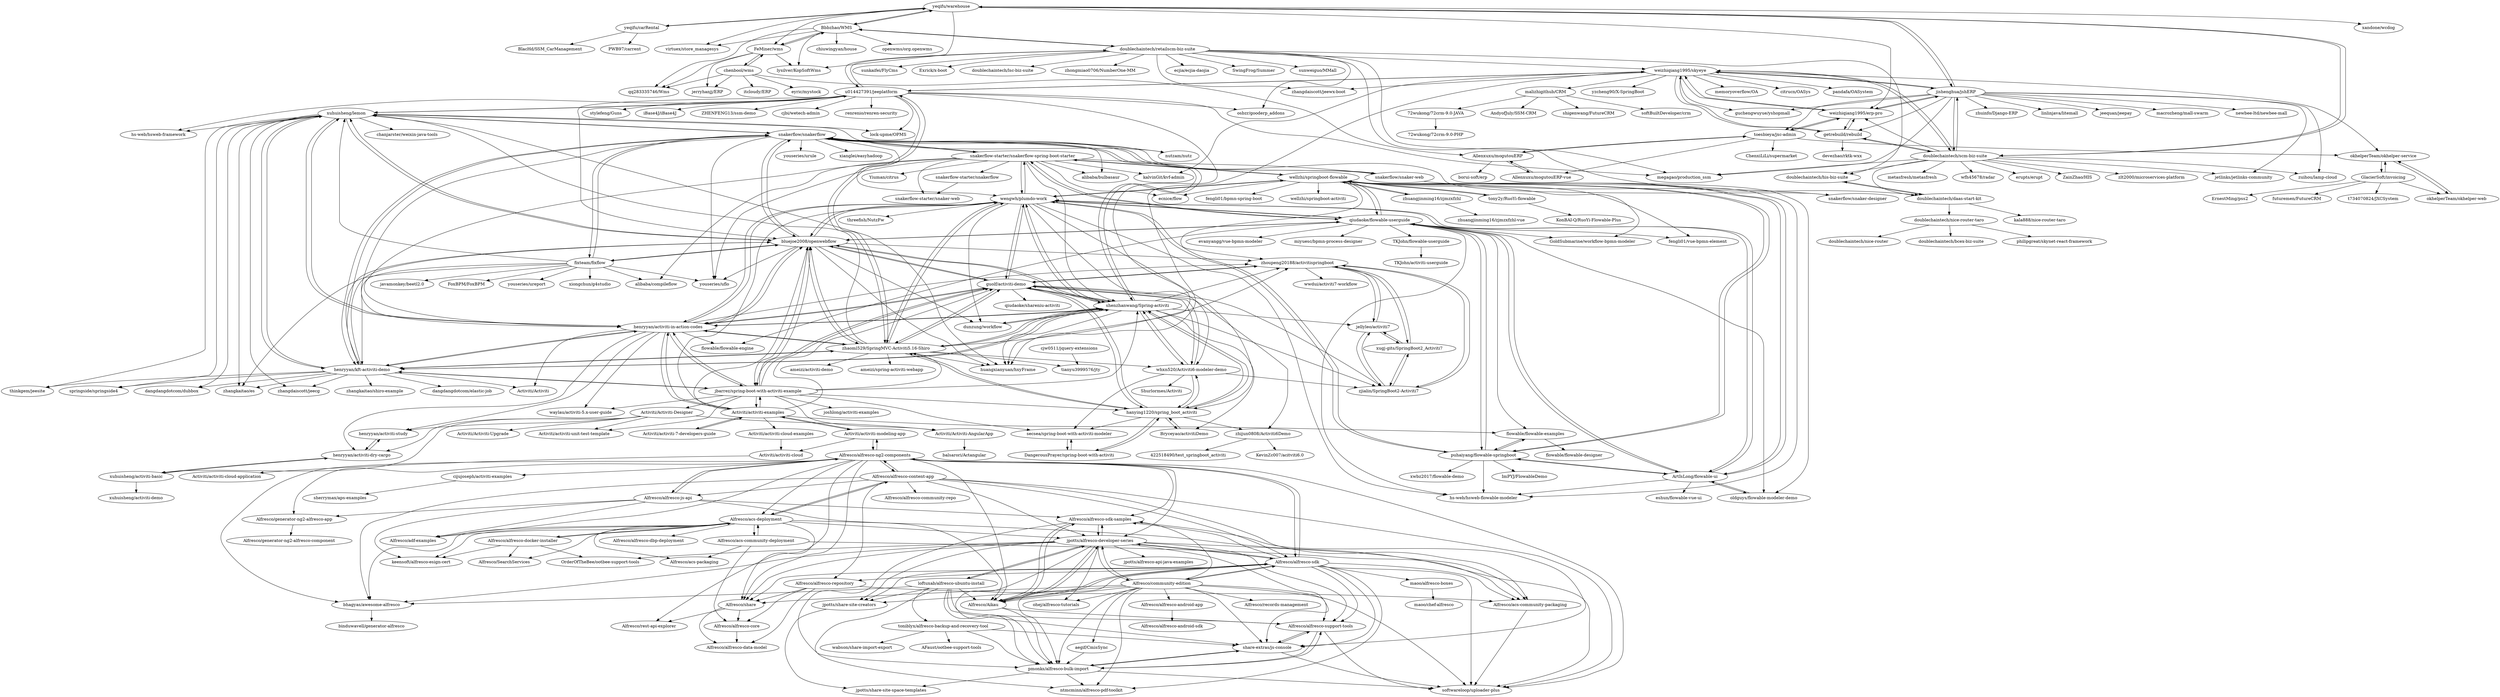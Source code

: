 digraph G {
"yeqifu/warehouse" -> "yeqifu/carRental"
"yeqifu/warehouse" -> "Bbbzhao/WMS"
"yeqifu/warehouse" -> "virtuex/store_managesys"
"yeqifu/warehouse" -> "jishenghua/jshERP"
"yeqifu/warehouse" -> "weizhiqiang1995/erp-pro"
"yeqifu/warehouse" -> "lysilver/KopSoftWms" ["e"=1]
"yeqifu/warehouse" -> "FeMiner/wms"
"yeqifu/warehouse" -> "xandone/wcdog" ["e"=1]
"yeqifu/warehouse" -> "doublechaintech/scm-biz-suite"
"jishenghua/jshERP" -> "doublechaintech/scm-biz-suite"
"jishenghua/jshERP" -> "weizhiqiang1995/erp-pro"
"jishenghua/jshERP" -> "weizhiqiang1995/skyeye"
"jishenghua/jshERP" -> "zhuinfo/Django-ERP" ["e"=1]
"jishenghua/jshERP" -> "megagao/production_ssm" ["e"=1]
"jishenghua/jshERP" -> "yeqifu/warehouse"
"jishenghua/jshERP" -> "jetlinks/jetlinks-community" ["e"=1]
"jishenghua/jshERP" -> "getrebuild/rebuild"
"jishenghua/jshERP" -> "guchengwuyue/yshopmall" ["e"=1]
"jishenghua/jshERP" -> "toesbieya/jxc-admin"
"jishenghua/jshERP" -> "linlinjava/litemall" ["e"=1]
"jishenghua/jshERP" -> "jeequan/jeepay" ["e"=1]
"jishenghua/jshERP" -> "zuihou/lamp-cloud" ["e"=1]
"jishenghua/jshERP" -> "macrozheng/mall-swarm" ["e"=1]
"jishenghua/jshERP" -> "newbee-ltd/newbee-mall" ["e"=1]
"malizhigithub/CRM" -> "shigenwang/FutureCRM"
"malizhigithub/CRM" -> "softBuiltDeveloper/crm"
"malizhigithub/CRM" -> "AndyofJuly/SSM-CRM"
"malizhigithub/CRM" -> "72wukong/72crm-9.0-JAVA"
"FeMiner/wms" -> "Bbbzhao/WMS"
"FeMiner/wms" -> "chenbool/wms"
"FeMiner/wms" -> "qq283335746/Wms" ["e"=1]
"FeMiner/wms" -> "jerryhanjj/ERP"
"FeMiner/wms" -> "lysilver/KopSoftWms" ["e"=1]
"Bbbzhao/WMS" -> "FeMiner/wms"
"Bbbzhao/WMS" -> "yeqifu/warehouse"
"Bbbzhao/WMS" -> "qq283335746/Wms" ["e"=1]
"Bbbzhao/WMS" -> "virtuex/store_managesys"
"Bbbzhao/WMS" -> "chiuwingyan/house" ["e"=1]
"Bbbzhao/WMS" -> "lysilver/KopSoftWms" ["e"=1]
"Bbbzhao/WMS" -> "openwms/org.openwms" ["e"=1]
"Bbbzhao/WMS" -> "doublechaintech/retailscm-biz-suite"
"doublechaintech/retailscm-biz-suite" -> "doublechaintech/his-biz-suite"
"doublechaintech/retailscm-biz-suite" -> "megagao/production_ssm" ["e"=1]
"doublechaintech/retailscm-biz-suite" -> "u014427391/jeeplatform"
"doublechaintech/retailscm-biz-suite" -> "osbzr/gooderp_addons" ["e"=1]
"doublechaintech/retailscm-biz-suite" -> "sunkaifei/FlyCms" ["e"=1]
"doublechaintech/retailscm-biz-suite" -> "Bbbzhao/WMS"
"doublechaintech/retailscm-biz-suite" -> "weizhiqiang1995/skyeye"
"doublechaintech/retailscm-biz-suite" -> "Exrick/x-boot" ["e"=1]
"doublechaintech/retailscm-biz-suite" -> "doublechaintech/lsc-biz-suite"
"doublechaintech/retailscm-biz-suite" -> "zhongmiao0706/NumberOne-MM" ["e"=1]
"doublechaintech/retailscm-biz-suite" -> "zhangdaiscott/jeewx-boot" ["e"=1]
"doublechaintech/retailscm-biz-suite" -> "doublechaintech/daas-start-kit"
"doublechaintech/retailscm-biz-suite" -> "ecjia/ecjia-daojia" ["e"=1]
"doublechaintech/retailscm-biz-suite" -> "SwingFrog/Summer" ["e"=1]
"doublechaintech/retailscm-biz-suite" -> "sunweiguo/MMall" ["e"=1]
"snakerflow-starter/snakerflow-spring-boot-starter" -> "snakerflow/snakerflow"
"snakerflow-starter/snakerflow-spring-boot-starter" -> "snakerflow-starter/snakerflow"
"snakerflow-starter/snakerflow-spring-boot-starter" -> "snakerflow-starter/snaker-web"
"snakerflow-starter/snakerflow-spring-boot-starter" -> "wellzhi/springboot-flowable"
"snakerflow-starter/snakerflow-spring-boot-starter" -> "snakerflow/snaker-web"
"snakerflow-starter/snakerflow-spring-boot-starter" -> "wengwh/plumdo-work"
"snakerflow-starter/snakerflow-spring-boot-starter" -> "alibaba/bulbasaur" ["e"=1]
"snakerflow-starter/snakerflow-spring-boot-starter" -> "kalvinGit/kvf-admin" ["e"=1]
"snakerflow-starter/snakerflow-spring-boot-starter" -> "qiudaoke/flowable-userguide"
"snakerflow-starter/snakerflow-spring-boot-starter" -> "youseries/uflo" ["e"=1]
"snakerflow-starter/snakerflow-spring-boot-starter" -> "alibaba/compileflow" ["e"=1]
"snakerflow-starter/snakerflow-spring-boot-starter" -> "shenzhanwang/Spring-activiti"
"snakerflow-starter/snakerflow-spring-boot-starter" -> "henryyan/activiti-in-action-codes"
"snakerflow-starter/snakerflow-spring-boot-starter" -> "ecnice/flow" ["e"=1]
"snakerflow-starter/snakerflow-spring-boot-starter" -> "Yiuman/citrus" ["e"=1]
"weizhiqiang1995/skyeye" -> "weizhiqiang1995/erp-pro"
"weizhiqiang1995/skyeye" -> "getrebuild/rebuild"
"weizhiqiang1995/skyeye" -> "jishenghua/jshERP"
"weizhiqiang1995/skyeye" -> "doublechaintech/scm-biz-suite"
"weizhiqiang1995/skyeye" -> "memoryoverflow/OA" ["e"=1]
"weizhiqiang1995/skyeye" -> "u014427391/jeeplatform"
"weizhiqiang1995/skyeye" -> "kalvinGit/kvf-admin" ["e"=1]
"weizhiqiang1995/skyeye" -> "citrucn/OASys" ["e"=1]
"weizhiqiang1995/skyeye" -> "huangxianyuan/hxyFrame" ["e"=1]
"weizhiqiang1995/skyeye" -> "okhelperTeam/okhelper-service"
"weizhiqiang1995/skyeye" -> "zhangdaiscott/jeewx-boot" ["e"=1]
"weizhiqiang1995/skyeye" -> "pandafa/OASystem" ["e"=1]
"weizhiqiang1995/skyeye" -> "malizhigithub/CRM"
"weizhiqiang1995/skyeye" -> "guchengwuyue/yshopmall" ["e"=1]
"weizhiqiang1995/skyeye" -> "yzcheng90/X-SpringBoot" ["e"=1]
"u014427391/jeeplatform" -> "huangxianyuan/hxyFrame" ["e"=1]
"u014427391/jeeplatform" -> "xuhuisheng/lemon"
"u014427391/jeeplatform" -> "megagao/production_ssm" ["e"=1]
"u014427391/jeeplatform" -> "weizhiqiang1995/skyeye"
"u014427391/jeeplatform" -> "stylefeng/Guns" ["e"=1]
"u014427391/jeeplatform" -> "iBase4J/iBase4J" ["e"=1]
"u014427391/jeeplatform" -> "zhaoml529/SpringMVC-Activiti5.16-Shiro"
"u014427391/jeeplatform" -> "doublechaintech/retailscm-biz-suite"
"u014427391/jeeplatform" -> "osbzr/gooderp_addons" ["e"=1]
"u014427391/jeeplatform" -> "ZHENFENG13/ssm-demo" ["e"=1]
"u014427391/jeeplatform" -> "cjbi/wetech-admin" ["e"=1]
"u014427391/jeeplatform" -> "renrenio/renren-security" ["e"=1]
"u014427391/jeeplatform" -> "bluejoe2008/openwebflow"
"u014427391/jeeplatform" -> "lock-upme/OPMS" ["e"=1]
"u014427391/jeeplatform" -> "hs-web/hsweb-framework" ["e"=1]
"henryyan/kft-activiti-demo" -> "henryyan/activiti-in-action-codes"
"henryyan/kft-activiti-demo" -> "bluejoe2008/openwebflow"
"henryyan/kft-activiti-demo" -> "xuhuisheng/lemon"
"henryyan/kft-activiti-demo" -> "zhaoml529/SpringMVC-Activiti5.16-Shiro"
"henryyan/kft-activiti-demo" -> "Activiti/Activiti" ["e"=1]
"henryyan/kft-activiti-demo" -> "zhangkaitao/es" ["e"=1]
"henryyan/kft-activiti-demo" -> "thinkgem/jeesite" ["e"=1]
"henryyan/kft-activiti-demo" -> "springside/springside4" ["e"=1]
"henryyan/kft-activiti-demo" -> "zhangkaitao/shiro-example" ["e"=1]
"henryyan/kft-activiti-demo" -> "snakerflow/snakerflow"
"henryyan/kft-activiti-demo" -> "jbarrez/spring-boot-with-activiti-example"
"henryyan/kft-activiti-demo" -> "dangdangdotcom/dubbox" ["e"=1]
"henryyan/kft-activiti-demo" -> "shenzhanwang/Spring-activiti"
"henryyan/kft-activiti-demo" -> "zhangdaiscott/jeecg" ["e"=1]
"henryyan/kft-activiti-demo" -> "dangdangdotcom/elastic-job" ["e"=1]
"snakerflow/snakerflow" -> "snakerflow/snaker-web"
"snakerflow/snakerflow" -> "snakerflow-starter/snakerflow-spring-boot-starter"
"snakerflow/snakerflow" -> "bluejoe2008/openwebflow"
"snakerflow/snakerflow" -> "fixteam/fixflow"
"snakerflow/snakerflow" -> "alibaba/bulbasaur" ["e"=1]
"snakerflow/snakerflow" -> "henryyan/kft-activiti-demo"
"snakerflow/snakerflow" -> "xuhuisheng/lemon"
"snakerflow/snakerflow" -> "youseries/uflo" ["e"=1]
"snakerflow/snakerflow" -> "shenzhanwang/Spring-activiti"
"snakerflow/snakerflow" -> "wengwh/plumdo-work"
"snakerflow/snakerflow" -> "snakerflow/snaker-designer"
"snakerflow/snakerflow" -> "nutzam/nutz" ["e"=1]
"snakerflow/snakerflow" -> "henryyan/activiti-in-action-codes"
"snakerflow/snakerflow" -> "youseries/urule" ["e"=1]
"snakerflow/snakerflow" -> "xianglei/easyhadoop" ["e"=1]
"hanying1220/spring_boot_activiti" -> "whxn520/Activiti6-modeler-demo"
"hanying1220/spring_boot_activiti" -> "guolf/activiti-demo"
"hanying1220/spring_boot_activiti" -> "Bryceyao/activitiDemo"
"hanying1220/spring_boot_activiti" -> "DangerousPrayer/spring-boot-with-activiti"
"hanying1220/spring_boot_activiti" -> "secsea/spring-boot-with-activiti-modeler"
"hanying1220/spring_boot_activiti" -> "shenzhanwang/Spring-activiti"
"hanying1220/spring_boot_activiti" -> "zhijun0808/Activiti6Demo"
"hanying1220/spring_boot_activiti" -> "zhaoml529/SpringMVC-Activiti5.16-Shiro"
"Activiti/activiti-examples" -> "Activiti/activiti-7-developers-guide"
"Activiti/activiti-examples" -> "Activiti/activiti-cloud-examples"
"Activiti/activiti-examples" -> "Activiti/activiti-modeling-app"
"Activiti/activiti-examples" -> "guolf/activiti-demo"
"Activiti/activiti-examples" -> "flowable/flowable-examples"
"Activiti/activiti-examples" -> "henryyan/activiti-in-action-codes"
"Activiti/activiti-examples" -> "bluejoe2008/openwebflow"
"Activiti/activiti-examples" -> "jbarrez/spring-boot-with-activiti-example"
"Activiti/activiti-examples" -> "wengwh/plumdo-work"
"bluejoe2008/openwebflow" -> "henryyan/kft-activiti-demo"
"bluejoe2008/openwebflow" -> "zhaoml529/SpringMVC-Activiti5.16-Shiro"
"bluejoe2008/openwebflow" -> "snakerflow/snakerflow"
"bluejoe2008/openwebflow" -> "henryyan/activiti-in-action-codes"
"bluejoe2008/openwebflow" -> "wengwh/plumdo-work"
"bluejoe2008/openwebflow" -> "guolf/activiti-demo"
"bluejoe2008/openwebflow" -> "shenzhanwang/Spring-activiti"
"bluejoe2008/openwebflow" -> "xuhuisheng/lemon"
"bluejoe2008/openwebflow" -> "huangxianyuan/hxyFrame" ["e"=1]
"bluejoe2008/openwebflow" -> "youseries/uflo" ["e"=1]
"bluejoe2008/openwebflow" -> "fixteam/fixflow"
"bluejoe2008/openwebflow" -> "jbarrez/spring-boot-with-activiti-example"
"bluejoe2008/openwebflow" -> "dunzung/workflow"
"bluejoe2008/openwebflow" -> "zhoupeng20188/activitispringboot"
"bluejoe2008/openwebflow" -> "qiudaoke/flowable-userguide"
"zhaoml529/SpringMVC-Activiti5.16-Shiro" -> "shenzhanwang/Spring-activiti"
"zhaoml529/SpringMVC-Activiti5.16-Shiro" -> "guolf/activiti-demo"
"zhaoml529/SpringMVC-Activiti5.16-Shiro" -> "henryyan/activiti-in-action-codes"
"zhaoml529/SpringMVC-Activiti5.16-Shiro" -> "henryyan/kft-activiti-demo"
"zhaoml529/SpringMVC-Activiti5.16-Shiro" -> "bluejoe2008/openwebflow"
"zhaoml529/SpringMVC-Activiti5.16-Shiro" -> "hanying1220/spring_boot_activiti"
"zhaoml529/SpringMVC-Activiti5.16-Shiro" -> "huangxianyuan/hxyFrame" ["e"=1]
"zhaoml529/SpringMVC-Activiti5.16-Shiro" -> "whxn520/Activiti6-modeler-demo"
"zhaoml529/SpringMVC-Activiti5.16-Shiro" -> "ameizi/activiti-demo"
"zhaoml529/SpringMVC-Activiti5.16-Shiro" -> "zhoupeng20188/activitispringboot"
"zhaoml529/SpringMVC-Activiti5.16-Shiro" -> "wengwh/plumdo-work"
"zhaoml529/SpringMVC-Activiti5.16-Shiro" -> "xuhuisheng/lemon"
"zhaoml529/SpringMVC-Activiti5.16-Shiro" -> "tianyu3999576/jty"
"zhaoml529/SpringMVC-Activiti5.16-Shiro" -> "u014427391/jeeplatform"
"zhaoml529/SpringMVC-Activiti5.16-Shiro" -> "ameizi/spring-activiti-webapp"
"qiudaoke/flowable-userguide" -> "ArtIsLong/flowable-ui"
"qiudaoke/flowable-userguide" -> "wengwh/plumdo-work"
"qiudaoke/flowable-userguide" -> "flowable/flowable-engine" ["e"=1]
"qiudaoke/flowable-userguide" -> "puhaiyang/flowable-springboot"
"qiudaoke/flowable-userguide" -> "wellzhi/springboot-flowable"
"qiudaoke/flowable-userguide" -> "GoldSubmarine/workflow-bpmn-modeler" ["e"=1]
"qiudaoke/flowable-userguide" -> "evanyangg/vue-bpmn-modeler" ["e"=1]
"qiudaoke/flowable-userguide" -> "TKJohn/flowable-userguide"
"qiudaoke/flowable-userguide" -> "oldguys/flowable-modeler-demo"
"qiudaoke/flowable-userguide" -> "hs-web/hsweb-flowable-modeler"
"qiudaoke/flowable-userguide" -> "bluejoe2008/openwebflow"
"qiudaoke/flowable-userguide" -> "snakerflow-starter/snakerflow-spring-boot-starter"
"qiudaoke/flowable-userguide" -> "miyuesc/bpmn-process-designer" ["e"=1]
"qiudaoke/flowable-userguide" -> "fengli01/vue-bpmn-element" ["e"=1]
"qiudaoke/flowable-userguide" -> "flowable/flowable-examples"
"Allenxuxu/mogutouERP" -> "Allenxuxu/mogutouERP-vue"
"Allenxuxu/mogutouERP" -> "toesbieya/jxc-admin"
"Allenxuxu/mogutouERP" -> "borui-soft/erp" ["e"=1]
"xuhuisheng/lemon" -> "henryyan/kft-activiti-demo"
"xuhuisheng/lemon" -> "bluejoe2008/openwebflow"
"xuhuisheng/lemon" -> "thinkgem/jeesite" ["e"=1]
"xuhuisheng/lemon" -> "zhangkaitao/es" ["e"=1]
"xuhuisheng/lemon" -> "huangxianyuan/hxyFrame" ["e"=1]
"xuhuisheng/lemon" -> "henryyan/activiti-in-action-codes"
"xuhuisheng/lemon" -> "zhangdaiscott/jeecg" ["e"=1]
"xuhuisheng/lemon" -> "springside/springside4" ["e"=1]
"xuhuisheng/lemon" -> "lock-upme/OPMS" ["e"=1]
"xuhuisheng/lemon" -> "u014427391/jeeplatform"
"xuhuisheng/lemon" -> "nutzam/nutz" ["e"=1]
"xuhuisheng/lemon" -> "snakerflow/snakerflow"
"xuhuisheng/lemon" -> "hs-web/hsweb-framework" ["e"=1]
"xuhuisheng/lemon" -> "dangdangdotcom/dubbox" ["e"=1]
"xuhuisheng/lemon" -> "chanjarster/weixin-java-tools" ["e"=1]
"oldguys/flowable-modeler-demo" -> "ArtIsLong/flowable-ui"
"zhuangjinming16/zjmzxfzhl" -> "zhuangjinming16/zjmzxfzhl-vue"
"zhuangjinming16/zjmzxfzhl" -> "wellzhi/springboot-flowable"
"toesbieya/jxc-admin" -> "okhelperTeam/okhelper-service"
"toesbieya/jxc-admin" -> "weizhiqiang1995/erp-pro"
"toesbieya/jxc-admin" -> "Allenxuxu/mogutouERP"
"toesbieya/jxc-admin" -> "Allenxuxu/mogutouERP-vue"
"toesbieya/jxc-admin" -> "ChenxiLiLi/supermarket"
"tony2y/RuoYi-flowable" -> "wellzhi/springboot-flowable"
"tony2y/RuoYi-flowable" -> "KonBAI-Q/RuoYi-Flowable-Plus"
"wengwh/plumdo-work" -> "wellzhi/springboot-flowable"
"wengwh/plumdo-work" -> "ArtIsLong/flowable-ui"
"wengwh/plumdo-work" -> "bluejoe2008/openwebflow"
"wengwh/plumdo-work" -> "qiudaoke/flowable-userguide"
"wengwh/plumdo-work" -> "guolf/activiti-demo"
"wengwh/plumdo-work" -> "shenzhanwang/Spring-activiti"
"wengwh/plumdo-work" -> "hs-web/hsweb-flowable-modeler"
"wengwh/plumdo-work" -> "dunzung/workflow"
"wengwh/plumdo-work" -> "henryyan/activiti-in-action-codes"
"wengwh/plumdo-work" -> "hanying1220/spring_boot_activiti"
"wengwh/plumdo-work" -> "puhaiyang/flowable-springboot"
"wengwh/plumdo-work" -> "threefish/NutzFw" ["e"=1]
"wengwh/plumdo-work" -> "whxn520/Activiti6-modeler-demo"
"wengwh/plumdo-work" -> "snakerflow-starter/snakerflow-spring-boot-starter"
"wengwh/plumdo-work" -> "zhaoml529/SpringMVC-Activiti5.16-Shiro"
"henryyan/activiti-in-action-codes" -> "henryyan/kft-activiti-demo"
"henryyan/activiti-in-action-codes" -> "zhaoml529/SpringMVC-Activiti5.16-Shiro"
"henryyan/activiti-in-action-codes" -> "guolf/activiti-demo"
"henryyan/activiti-in-action-codes" -> "bluejoe2008/openwebflow"
"henryyan/activiti-in-action-codes" -> "shenzhanwang/Spring-activiti"
"henryyan/activiti-in-action-codes" -> "jbarrez/spring-boot-with-activiti-example"
"henryyan/activiti-in-action-codes" -> "zhoupeng20188/activitispringboot"
"henryyan/activiti-in-action-codes" -> "Activiti/Activiti" ["e"=1]
"henryyan/activiti-in-action-codes" -> "xuhuisheng/lemon"
"henryyan/activiti-in-action-codes" -> "wengwh/plumdo-work"
"henryyan/activiti-in-action-codes" -> "henryyan/activiti-dry-cargo"
"henryyan/activiti-in-action-codes" -> "waylau/activiti-5.x-user-guide"
"henryyan/activiti-in-action-codes" -> "flowable/flowable-engine" ["e"=1]
"henryyan/activiti-in-action-codes" -> "henryyan/activiti-study"
"henryyan/activiti-in-action-codes" -> "Activiti/activiti-examples"
"DangerousPrayer/spring-boot-with-activiti" -> "secsea/spring-boot-with-activiti-modeler"
"DangerousPrayer/spring-boot-with-activiti" -> "hanying1220/spring_boot_activiti"
"whxn520/Activiti6-modeler-demo" -> "hanying1220/spring_boot_activiti"
"whxn520/Activiti6-modeler-demo" -> "secsea/spring-boot-with-activiti-modeler"
"whxn520/Activiti6-modeler-demo" -> "guolf/activiti-demo"
"whxn520/Activiti6-modeler-demo" -> "zjialin/SpringBoot2-Activiti7"
"whxn520/Activiti6-modeler-demo" -> "shenzhanwang/Spring-activiti"
"whxn520/Activiti6-modeler-demo" -> "Shurlormes/Activiti"
"Alfresco/alfresco-ng2-components" -> "Alfresco/alfresco-js-api"
"Alfresco/alfresco-ng2-components" -> "Alfresco/alfresco-content-app"
"Alfresco/alfresco-ng2-components" -> "Alfresco/adf-examples"
"Alfresco/alfresco-ng2-components" -> "Alfresco/generator-ng2-alfresco-app"
"Alfresco/alfresco-ng2-components" -> "Alfresco/alfresco-sdk"
"Alfresco/alfresco-ng2-components" -> "jpotts/alfresco-developer-series"
"Alfresco/alfresco-ng2-components" -> "bhagyas/awesome-alfresco"
"Alfresco/alfresco-ng2-components" -> "Alfresco/acs-deployment"
"Alfresco/alfresco-ng2-components" -> "Alfresco/share"
"Alfresco/alfresco-ng2-components" -> "Alfresco/Aikau"
"Alfresco/alfresco-ng2-components" -> "cijujoseph/activiti-examples"
"Alfresco/alfresco-ng2-components" -> "Alfresco/rest-api-explorer"
"Alfresco/alfresco-ng2-components" -> "softwareloop/uploader-plus"
"Alfresco/alfresco-ng2-components" -> "Alfresco/alfresco-sdk-samples"
"Alfresco/alfresco-ng2-components" -> "Activiti/activiti-modeling-app"
"Allenxuxu/mogutouERP-vue" -> "Allenxuxu/mogutouERP"
"doublechaintech/scm-biz-suite" -> "jishenghua/jshERP"
"doublechaintech/scm-biz-suite" -> "doublechaintech/daas-start-kit"
"doublechaintech/scm-biz-suite" -> "weizhiqiang1995/skyeye"
"doublechaintech/scm-biz-suite" -> "doublechaintech/his-biz-suite"
"doublechaintech/scm-biz-suite" -> "getrebuild/rebuild"
"doublechaintech/scm-biz-suite" -> "weizhiqiang1995/erp-pro"
"doublechaintech/scm-biz-suite" -> "metasfresh/metasfresh" ["e"=1]
"doublechaintech/scm-biz-suite" -> "megagao/production_ssm" ["e"=1]
"doublechaintech/scm-biz-suite" -> "jetlinks/jetlinks-community" ["e"=1]
"doublechaintech/scm-biz-suite" -> "wfh45678/radar" ["e"=1]
"doublechaintech/scm-biz-suite" -> "erupts/erupt" ["e"=1]
"doublechaintech/scm-biz-suite" -> "ZainZhao/HIS" ["e"=1]
"doublechaintech/scm-biz-suite" -> "zuihou/lamp-cloud" ["e"=1]
"doublechaintech/scm-biz-suite" -> "yeqifu/warehouse"
"doublechaintech/scm-biz-suite" -> "zlt2000/microservices-platform" ["e"=1]
"getrebuild/rebuild" -> "weizhiqiang1995/skyeye"
"getrebuild/rebuild" -> "weizhiqiang1995/erp-pro"
"getrebuild/rebuild" -> "doublechaintech/scm-biz-suite"
"getrebuild/rebuild" -> "devezhao/rktk-wxx" ["e"=1]
"puhaiyang/flowable-springboot" -> "ImPYJ/FlowableDemo"
"puhaiyang/flowable-springboot" -> "xwbz2017/flowable-demo"
"puhaiyang/flowable-springboot" -> "flowable/flowable-examples"
"puhaiyang/flowable-springboot" -> "qiudaoke/flowable-userguide"
"puhaiyang/flowable-springboot" -> "ArtIsLong/flowable-ui"
"puhaiyang/flowable-springboot" -> "hs-web/hsweb-flowable-modeler"
"puhaiyang/flowable-springboot" -> "wellzhi/springboot-flowable"
"puhaiyang/flowable-springboot" -> "wengwh/plumdo-work"
"wellzhi/springboot-flowable" -> "ArtIsLong/flowable-ui"
"wellzhi/springboot-flowable" -> "oldguys/flowable-modeler-demo"
"wellzhi/springboot-flowable" -> "wengwh/plumdo-work"
"wellzhi/springboot-flowable" -> "tony2y/RuoYi-flowable"
"wellzhi/springboot-flowable" -> "zhuangjinming16/zjmzxfzhl"
"wellzhi/springboot-flowable" -> "qiudaoke/flowable-userguide"
"wellzhi/springboot-flowable" -> "wellzhi/springboot-activiti"
"wellzhi/springboot-flowable" -> "ecnice/flow" ["e"=1]
"wellzhi/springboot-flowable" -> "GoldSubmarine/workflow-bpmn-modeler" ["e"=1]
"wellzhi/springboot-flowable" -> "hs-web/hsweb-flowable-modeler"
"wellzhi/springboot-flowable" -> "puhaiyang/flowable-springboot"
"wellzhi/springboot-flowable" -> "fengli01/vue-bpmn-element" ["e"=1]
"wellzhi/springboot-flowable" -> "snakerflow-starter/snakerflow-spring-boot-starter"
"wellzhi/springboot-flowable" -> "zhoupeng20188/activitispringboot"
"wellzhi/springboot-flowable" -> "fengli01/bpmn-spring-boot" ["e"=1]
"72wukong/72crm-9.0-JAVA" -> "72wukong/72crm-9.0-PHP"
"weizhiqiang1995/erp-pro" -> "weizhiqiang1995/skyeye"
"weizhiqiang1995/erp-pro" -> "jishenghua/jshERP"
"weizhiqiang1995/erp-pro" -> "getrebuild/rebuild"
"weizhiqiang1995/erp-pro" -> "toesbieya/jxc-admin"
"zhijun0808/Activiti6Demo" -> "422518490/test_springboot_activiti"
"zhijun0808/Activiti6Demo" -> "KevinZc007/acitviti6.0"
"okhelperTeam/okhelper-web" -> "okhelperTeam/okhelper-service"
"guolf/activiti-demo" -> "zhaoml529/SpringMVC-Activiti5.16-Shiro"
"guolf/activiti-demo" -> "hanying1220/spring_boot_activiti"
"guolf/activiti-demo" -> "shenzhanwang/Spring-activiti"
"guolf/activiti-demo" -> "zhoupeng20188/activitispringboot"
"guolf/activiti-demo" -> "henryyan/activiti-in-action-codes"
"guolf/activiti-demo" -> "wengwh/plumdo-work"
"guolf/activiti-demo" -> "bluejoe2008/openwebflow"
"guolf/activiti-demo" -> "whxn520/Activiti6-modeler-demo"
"guolf/activiti-demo" -> "qiudaoke/shareniu-activiti"
"guolf/activiti-demo" -> "zhijun0808/Activiti6Demo"
"guolf/activiti-demo" -> "zjialin/SpringBoot2-Activiti7"
"guolf/activiti-demo" -> "jbarrez/spring-boot-with-activiti-example"
"zhoupeng20188/activitispringboot" -> "jellyleo/activiti7"
"zhoupeng20188/activitispringboot" -> "zjialin/SpringBoot2-Activiti7"
"zhoupeng20188/activitispringboot" -> "xugj-gits/SpringBoot2_Activiti7"
"zhoupeng20188/activitispringboot" -> "wwdui/activiti7-workflow"
"zhoupeng20188/activitispringboot" -> "guolf/activiti-demo"
"okhelperTeam/okhelper-service" -> "okhelperTeam/okhelper-web"
"okhelperTeam/okhelper-service" -> "GlacierSoft/invoicing"
"jbarrez/spring-boot-with-activiti-example" -> "henryyan/activiti-in-action-codes"
"jbarrez/spring-boot-with-activiti-example" -> "secsea/spring-boot-with-activiti-modeler"
"jbarrez/spring-boot-with-activiti-example" -> "guolf/activiti-demo"
"jbarrez/spring-boot-with-activiti-example" -> "henryyan/kft-activiti-demo"
"jbarrez/spring-boot-with-activiti-example" -> "bluejoe2008/openwebflow"
"jbarrez/spring-boot-with-activiti-example" -> "hanying1220/spring_boot_activiti"
"jbarrez/spring-boot-with-activiti-example" -> "waylau/activiti-5.x-user-guide"
"jbarrez/spring-boot-with-activiti-example" -> "zhaoml529/SpringMVC-Activiti5.16-Shiro"
"jbarrez/spring-boot-with-activiti-example" -> "Activiti/activiti-examples"
"jbarrez/spring-boot-with-activiti-example" -> "joshlong/activiti-examples"
"jbarrez/spring-boot-with-activiti-example" -> "Activiti/Activiti-AngularApp"
"jbarrez/spring-boot-with-activiti-example" -> "shenzhanwang/Spring-activiti"
"jbarrez/spring-boot-with-activiti-example" -> "Activiti/activiti-unit-test-template"
"jbarrez/spring-boot-with-activiti-example" -> "Activiti/Activiti-Designer"
"shenzhanwang/Spring-activiti" -> "zhaoml529/SpringMVC-Activiti5.16-Shiro"
"shenzhanwang/Spring-activiti" -> "guolf/activiti-demo"
"shenzhanwang/Spring-activiti" -> "hanying1220/spring_boot_activiti"
"shenzhanwang/Spring-activiti" -> "henryyan/activiti-in-action-codes"
"shenzhanwang/Spring-activiti" -> "bluejoe2008/openwebflow"
"shenzhanwang/Spring-activiti" -> "whxn520/Activiti6-modeler-demo"
"shenzhanwang/Spring-activiti" -> "zhoupeng20188/activitispringboot"
"shenzhanwang/Spring-activiti" -> "wengwh/plumdo-work"
"shenzhanwang/Spring-activiti" -> "dunzung/workflow"
"shenzhanwang/Spring-activiti" -> "Bryceyao/activitiDemo"
"shenzhanwang/Spring-activiti" -> "jellyleo/activiti7"
"shenzhanwang/Spring-activiti" -> "zjialin/SpringBoot2-Activiti7"
"shenzhanwang/Spring-activiti" -> "henryyan/kft-activiti-demo"
"shenzhanwang/Spring-activiti" -> "snakerflow/snakerflow"
"shenzhanwang/Spring-activiti" -> "huangxianyuan/hxyFrame" ["e"=1]
"TKJohn/flowable-userguide" -> "TKJohn/activiti-userguide"
"yeqifu/carRental" -> "PWB97/carrent"
"yeqifu/carRental" -> "BlacHd/SSM_CarManagement"
"yeqifu/carRental" -> "yeqifu/warehouse"
"dunzung/workflow" -> "shenzhanwang/Spring-activiti"
"doublechaintech/his-biz-suite" -> "doublechaintech/daas-start-kit"
"doublechaintech/daas-start-kit" -> "doublechaintech/his-biz-suite"
"doublechaintech/daas-start-kit" -> "doublechaintech/nice-router-taro"
"doublechaintech/daas-start-kit" -> "kala888/nice-router-taro" ["e"=1]
"zjialin/SpringBoot2-Activiti7" -> "zhoupeng20188/activitispringboot"
"zjialin/SpringBoot2-Activiti7" -> "jellyleo/activiti7"
"zjialin/SpringBoot2-Activiti7" -> "xugj-gits/SpringBoot2_Activiti7"
"ArtIsLong/flowable-ui" -> "wellzhi/springboot-flowable"
"ArtIsLong/flowable-ui" -> "oldguys/flowable-modeler-demo"
"ArtIsLong/flowable-ui" -> "qiudaoke/flowable-userguide"
"ArtIsLong/flowable-ui" -> "hs-web/hsweb-flowable-modeler"
"ArtIsLong/flowable-ui" -> "wengwh/plumdo-work"
"ArtIsLong/flowable-ui" -> "eshun/flowable-vue-ui"
"ArtIsLong/flowable-ui" -> "puhaiyang/flowable-springboot"
"xugj-gits/SpringBoot2_Activiti7" -> "zjialin/SpringBoot2-Activiti7"
"xugj-gits/SpringBoot2_Activiti7" -> "jellyleo/activiti7"
"xugj-gits/SpringBoot2_Activiti7" -> "zhoupeng20188/activitispringboot"
"Bryceyao/activitiDemo" -> "hanying1220/spring_boot_activiti"
"Activiti/Activiti-Designer" -> "Activiti/activiti-unit-test-template"
"Activiti/Activiti-Designer" -> "henryyan/activiti-dry-cargo"
"Activiti/Activiti-Designer" -> "henryyan/activiti-study"
"Activiti/Activiti-Designer" -> "Activiti/Activiti-AngularApp"
"Activiti/Activiti-Designer" -> "Activiti/Activiti-Upgrade"
"Activiti/Activiti-Designer" -> "xuhuisheng/activiti-basic"
"GlacierSoft/invoicing" -> "t734070824/JXCSystem"
"GlacierSoft/invoicing" -> "okhelperTeam/okhelper-service"
"GlacierSoft/invoicing" -> "okhelperTeam/okhelper-web"
"GlacierSoft/invoicing" -> "ErnestMing/pss2"
"GlacierSoft/invoicing" -> "futuremen/FutureCRM"
"fixteam/fixflow" -> "FoxBPM/FoxBPM"
"fixteam/fixflow" -> "snakerflow/snakerflow"
"fixteam/fixflow" -> "bluejoe2008/openwebflow"
"fixteam/fixflow" -> "youseries/uflo" ["e"=1]
"fixteam/fixflow" -> "xuhuisheng/lemon"
"fixteam/fixflow" -> "henryyan/kft-activiti-demo"
"fixteam/fixflow" -> "zhangkaitao/es" ["e"=1]
"fixteam/fixflow" -> "youseries/ureport" ["e"=1]
"fixteam/fixflow" -> "xiongchun/g4studio" ["e"=1]
"fixteam/fixflow" -> "javamonkey/beetl2.0" ["e"=1]
"fixteam/fixflow" -> "alibaba/compileflow" ["e"=1]
"toniblyx/alfresco-backup-and-recovery-tool" -> "share-extras/js-console"
"toniblyx/alfresco-backup-and-recovery-tool" -> "pmonks/alfresco-bulk-import"
"toniblyx/alfresco-backup-and-recovery-tool" -> "wabson/share-import-export"
"toniblyx/alfresco-backup-and-recovery-tool" -> "AFaust/ootbee-support-tools"
"snakerflow/snaker-web" -> "snakerflow/snakerflow"
"snakerflow/snaker-web" -> "snakerflow/snaker-designer"
"chenbool/wms" -> "jerryhanjj/ERP"
"chenbool/wms" -> "FeMiner/wms"
"chenbool/wms" -> "itcloudy/ERP" ["e"=1]
"chenbool/wms" -> "Allenxuxu/mogutouERP"
"chenbool/wms" -> "eyric/mystock"
"chenbool/wms" -> "qq283335746/Wms" ["e"=1]
"flowable/flowable-examples" -> "flowable/flowable-designer"
"flowable/flowable-examples" -> "puhaiyang/flowable-springboot"
"cjw0511/jquery-extensions" -> "tianyu3999576/jty"
"jellyleo/activiti7" -> "zhoupeng20188/activitispringboot"
"jellyleo/activiti7" -> "zjialin/SpringBoot2-Activiti7"
"jellyleo/activiti7" -> "xugj-gits/SpringBoot2_Activiti7"
"secsea/spring-boot-with-activiti-modeler" -> "DangerousPrayer/spring-boot-with-activiti"
"henryyan/activiti-dry-cargo" -> "henryyan/activiti-study"
"henryyan/activiti-dry-cargo" -> "xuhuisheng/activiti-basic"
"henryyan/activiti-study" -> "henryyan/activiti-dry-cargo"
"Activiti/activiti-modeling-app" -> "Activiti/activiti-cloud"
"Activiti/activiti-modeling-app" -> "Alfresco/alfresco-ng2-components"
"Activiti/activiti-modeling-app" -> "Activiti/activiti-examples"
"Activiti/activiti-cloud-examples" -> "Activiti/activiti-cloud"
"loftuxab/alfresco-ubuntu-install" -> "toniblyx/alfresco-backup-and-recovery-tool"
"loftuxab/alfresco-ubuntu-install" -> "pmonks/alfresco-bulk-import"
"loftuxab/alfresco-ubuntu-install" -> "ntmcminn/alfresco-pdf-toolkit"
"loftuxab/alfresco-ubuntu-install" -> "share-extras/js-console"
"loftuxab/alfresco-ubuntu-install" -> "bhagyas/awesome-alfresco"
"loftuxab/alfresco-ubuntu-install" -> "jpotts/alfresco-developer-series"
"loftuxab/alfresco-ubuntu-install" -> "Alfresco/alfresco-support-tools"
"loftuxab/alfresco-ubuntu-install" -> "jpotts/share-site-creators"
"loftuxab/alfresco-ubuntu-install" -> "Alfresco/Aikau"
"Alfresco/alfresco-sdk-samples" -> "jpotts/alfresco-developer-series"
"Alfresco/alfresco-sdk-samples" -> "pmonks/alfresco-bulk-import"
"Alfresco/alfresco-sdk-samples" -> "Alfresco/Aikau"
"Alfresco/alfresco-sdk-samples" -> "share-extras/js-console"
"jpotts/alfresco-developer-series" -> "Alfresco/alfresco-sdk-samples"
"jpotts/alfresco-developer-series" -> "Alfresco/alfresco-sdk"
"jpotts/alfresco-developer-series" -> "share-extras/js-console"
"jpotts/alfresco-developer-series" -> "Alfresco/Aikau"
"jpotts/alfresco-developer-series" -> "pmonks/alfresco-bulk-import"
"jpotts/alfresco-developer-series" -> "ohej/alfresco-tutorials"
"jpotts/alfresco-developer-series" -> "softwareloop/uploader-plus"
"jpotts/alfresco-developer-series" -> "Alfresco/community-edition"
"jpotts/alfresco-developer-series" -> "jpotts/alfresco-api-java-examples"
"jpotts/alfresco-developer-series" -> "OrderOfTheBee/ootbee-support-tools"
"jpotts/alfresco-developer-series" -> "Alfresco/alfresco-support-tools"
"jpotts/alfresco-developer-series" -> "bhagyas/awesome-alfresco"
"jpotts/alfresco-developer-series" -> "jpotts/share-site-creators"
"jpotts/alfresco-developer-series" -> "Alfresco/share"
"jpotts/alfresco-developer-series" -> "loftuxab/alfresco-ubuntu-install"
"aegif/CmisSync" -> "pmonks/alfresco-bulk-import"
"Activiti/activiti-7-developers-guide" -> "Activiti/activiti-examples"
"share-extras/js-console" -> "pmonks/alfresco-bulk-import"
"share-extras/js-console" -> "Alfresco/alfresco-support-tools"
"share-extras/js-console" -> "softwareloop/uploader-plus"
"Alfresco/alfresco-content-app" -> "Alfresco/alfresco-ng2-components"
"Alfresco/alfresco-content-app" -> "Alfresco/alfresco-js-api"
"Alfresco/alfresco-content-app" -> "Alfresco/acs-community-packaging"
"Alfresco/alfresco-content-app" -> "Alfresco/acs-deployment"
"Alfresco/alfresco-content-app" -> "bhagyas/awesome-alfresco"
"Alfresco/alfresco-content-app" -> "Alfresco/alfresco-repository"
"Alfresco/alfresco-content-app" -> "softwareloop/uploader-plus"
"Alfresco/alfresco-content-app" -> "Alfresco/alfresco-community-repo"
"Alfresco/alfresco-content-app" -> "Alfresco/alfresco-sdk"
"Alfresco/alfresco-content-app" -> "jpotts/alfresco-developer-series"
"Alfresco/alfresco-repository" -> "Alfresco/alfresco-core"
"Alfresco/alfresco-repository" -> "Alfresco/acs-community-packaging"
"Alfresco/alfresco-repository" -> "Alfresco/share"
"Alfresco/alfresco-repository" -> "Alfresco/alfresco-data-model"
"Activiti/Activiti-AngularApp" -> "balsarori/Actangular"
"Alfresco/acs-deployment" -> "Alfresco/acs-packaging"
"Alfresco/acs-deployment" -> "Alfresco/alfresco-docker-installer"
"Alfresco/acs-deployment" -> "Alfresco/SearchServices"
"Alfresco/acs-deployment" -> "Alfresco/acs-community-deployment"
"Alfresco/acs-deployment" -> "bhagyas/awesome-alfresco"
"Alfresco/acs-deployment" -> "Alfresco/alfresco-dbp-deployment"
"Alfresco/acs-deployment" -> "Alfresco/share"
"Alfresco/acs-deployment" -> "Alfresco/alfresco-content-app"
"Alfresco/acs-deployment" -> "Alfresco/acs-community-packaging"
"Alfresco/acs-deployment" -> "keensoft/alfresco-esign-cert"
"Alfresco/acs-deployment" -> "jpotts/alfresco-developer-series"
"Alfresco/acs-deployment" -> "Alfresco/adf-examples"
"Alfresco/alfresco-core" -> "Alfresco/alfresco-data-model"
"Alfresco/Aikau" -> "Alfresco/alfresco-sdk-samples"
"Alfresco/Aikau" -> "Alfresco/alfresco-support-tools"
"Alfresco/Aikau" -> "Alfresco/alfresco-sdk"
"Alfresco/Aikau" -> "jpotts/alfresco-developer-series"
"Alfresco/Aikau" -> "pmonks/alfresco-bulk-import"
"Alfresco/alfresco-android-app" -> "Alfresco/alfresco-android-sdk"
"Alfresco/alfresco-sdk" -> "jpotts/alfresco-developer-series"
"Alfresco/alfresco-sdk" -> "Alfresco/Aikau"
"Alfresco/alfresco-sdk" -> "Alfresco/community-edition"
"Alfresco/alfresco-sdk" -> "Alfresco/alfresco-sdk-samples"
"Alfresco/alfresco-sdk" -> "Alfresco/alfresco-support-tools"
"Alfresco/alfresco-sdk" -> "share-extras/js-console"
"Alfresco/alfresco-sdk" -> "Alfresco/share"
"Alfresco/alfresco-sdk" -> "pmonks/alfresco-bulk-import"
"Alfresco/alfresco-sdk" -> "Alfresco/alfresco-ng2-components"
"Alfresco/alfresco-sdk" -> "Alfresco/alfresco-repository"
"Alfresco/alfresco-sdk" -> "maoo/alfresco-boxes"
"Alfresco/alfresco-sdk" -> "softwareloop/uploader-plus"
"Alfresco/alfresco-sdk" -> "Alfresco/acs-community-packaging"
"Alfresco/alfresco-sdk" -> "ntmcminn/alfresco-pdf-toolkit"
"Alfresco/alfresco-sdk" -> "jpotts/share-site-creators"
"Alfresco/community-edition" -> "Alfresco/alfresco-sdk"
"Alfresco/community-edition" -> "share-extras/js-console"
"Alfresco/community-edition" -> "Alfresco/Aikau"
"Alfresco/community-edition" -> "jpotts/alfresco-developer-series"
"Alfresco/community-edition" -> "softwareloop/uploader-plus"
"Alfresco/community-edition" -> "pmonks/alfresco-bulk-import"
"Alfresco/community-edition" -> "Alfresco/alfresco-sdk-samples"
"Alfresco/community-edition" -> "Alfresco/share"
"Alfresco/community-edition" -> "Alfresco/alfresco-android-app"
"Alfresco/community-edition" -> "aegif/CmisSync"
"Alfresco/community-edition" -> "Alfresco/alfresco-support-tools"
"Alfresco/community-edition" -> "ohej/alfresco-tutorials"
"Alfresco/community-edition" -> "ntmcminn/alfresco-pdf-toolkit"
"Alfresco/community-edition" -> "jpotts/share-site-creators"
"Alfresco/community-edition" -> "Alfresco/records-management"
"Alfresco/share" -> "Alfresco/alfresco-core"
"Alfresco/share" -> "Alfresco/alfresco-data-model"
"Alfresco/share" -> "Alfresco/rest-api-explorer"
"Alfresco/alfresco-docker-installer" -> "Alfresco/acs-deployment"
"Alfresco/alfresco-docker-installer" -> "OrderOfTheBee/ootbee-support-tools"
"Alfresco/alfresco-docker-installer" -> "keensoft/alfresco-esign-cert"
"Alfresco/alfresco-docker-installer" -> "Alfresco/SearchServices"
"Alfresco/alfresco-js-api" -> "Alfresco/alfresco-ng2-components"
"Alfresco/alfresco-js-api" -> "Alfresco/adf-examples"
"Alfresco/alfresco-js-api" -> "Alfresco/generator-ng2-alfresco-app"
"Alfresco/alfresco-js-api" -> "Alfresco/alfresco-sdk-samples"
"Alfresco/alfresco-js-api" -> "Alfresco/Aikau"
"Alfresco/alfresco-js-api" -> "keensoft/alfresco-esign-cert"
"Alfresco/alfresco-support-tools" -> "share-extras/js-console"
"Alfresco/alfresco-support-tools" -> "pmonks/alfresco-bulk-import"
"Alfresco/alfresco-support-tools" -> "softwareloop/uploader-plus"
"bhagyas/awesome-alfresco" -> "binduwavell/generator-alfresco"
"Activiti/activiti-cloud" -> "Activiti/activiti-cloud-application"
"snakerflow-starter/snakerflow" -> "snakerflow-starter/snaker-web"
"jpotts/share-site-creators" -> "jpotts/share-site-space-templates"
"pmonks/alfresco-bulk-import" -> "share-extras/js-console"
"pmonks/alfresco-bulk-import" -> "jpotts/share-site-space-templates"
"pmonks/alfresco-bulk-import" -> "softwareloop/uploader-plus"
"pmonks/alfresco-bulk-import" -> "ntmcminn/alfresco-pdf-toolkit"
"pmonks/alfresco-bulk-import" -> "Alfresco/alfresco-support-tools"
"doublechaintech/nice-router-taro" -> "doublechaintech/bcex-biz-suite"
"doublechaintech/nice-router-taro" -> "philipgreat/skynet-react-framework"
"doublechaintech/nice-router-taro" -> "doublechaintech/nice-router"
"xuhuisheng/activiti-basic" -> "henryyan/activiti-dry-cargo"
"xuhuisheng/activiti-basic" -> "xuhuisheng/activiti-demo" ["e"=1]
"Alfresco/generator-ng2-alfresco-app" -> "Alfresco/generator-ng2-alfresco-component"
"Alfresco/acs-community-deployment" -> "Alfresco/acs-community-packaging"
"Alfresco/acs-community-deployment" -> "Alfresco/acs-deployment"
"Alfresco/acs-community-deployment" -> "Alfresco/alfresco-core"
"Alfresco/acs-community-deployment" -> "Alfresco/acs-packaging"
"Alfresco/acs-community-packaging" -> "softwareloop/uploader-plus"
"cijujoseph/activiti-examples" -> "sherrymax/aps-examples"
"maoo/alfresco-boxes" -> "maoo/chef-alfresco"
"yeqifu/warehouse" ["l"="7.175,20.844"]
"yeqifu/carRental" ["l"="7.171,20.887"]
"Bbbzhao/WMS" ["l"="7.207,20.82"]
"virtuex/store_managesys" ["l"="7.213,20.841"]
"jishenghua/jshERP" ["l"="7.139,20.834"]
"weizhiqiang1995/erp-pro" ["l"="7.118,20.822"]
"lysilver/KopSoftWms" ["l"="23.073,19.305"]
"FeMiner/wms" ["l"="7.211,20.866"]
"xandone/wcdog" ["l"="0.744,17.724"]
"doublechaintech/scm-biz-suite" ["l"="7.154,20.804"]
"weizhiqiang1995/skyeye" ["l"="7.135,20.777"]
"zhuinfo/Django-ERP" ["l"="24.593,2.858"]
"megagao/production_ssm" ["l"="6.807,18.308"]
"jetlinks/jetlinks-community" ["l"="6.949,17.894"]
"getrebuild/rebuild" ["l"="7.115,20.799"]
"guchengwuyue/yshopmall" ["l"="12.138,-12.338"]
"toesbieya/jxc-admin" ["l"="7.107,20.866"]
"linlinjava/litemall" ["l"="6.771,18.033"]
"jeequan/jeepay" ["l"="6.906,18.013"]
"zuihou/lamp-cloud" ["l"="-25.876,19.069"]
"macrozheng/mall-swarm" ["l"="6.919,17.981"]
"newbee-ltd/newbee-mall" ["l"="6.89,17.99"]
"malizhigithub/CRM" ["l"="7.045,20.764"]
"shigenwang/FutureCRM" ["l"="7.02,20.781"]
"softBuiltDeveloper/crm" ["l"="7.023,20.757"]
"AndyofJuly/SSM-CRM" ["l"="7.033,20.74"]
"72wukong/72crm-9.0-JAVA" ["l"="6.995,20.759"]
"chenbool/wms" ["l"="7.201,20.9"]
"qq283335746/Wms" ["l"="23.192,19.328"]
"jerryhanjj/ERP" ["l"="7.23,20.894"]
"chiuwingyan/house" ["l"="0.62,17.802"]
"openwms/org.openwms" ["l"="-34.174,42.067"]
"doublechaintech/retailscm-biz-suite" ["l"="7.202,20.755"]
"doublechaintech/his-biz-suite" ["l"="7.18,20.777"]
"u014427391/jeeplatform" ["l"="7.213,20.681"]
"osbzr/gooderp_addons" ["l"="-4.777,-0.406"]
"sunkaifei/FlyCms" ["l"="6.999,18.377"]
"Exrick/x-boot" ["l"="6.845,18.198"]
"doublechaintech/lsc-biz-suite" ["l"="7.231,20.764"]
"zhongmiao0706/NumberOne-MM" ["l"="6.859,18.374"]
"zhangdaiscott/jeewx-boot" ["l"="8.293,20.269"]
"doublechaintech/daas-start-kit" ["l"="7.166,20.76"]
"ecjia/ecjia-daojia" ["l"="-25.546,-44.199"]
"SwingFrog/Summer" ["l"="5.645,19.806"]
"sunweiguo/MMall" ["l"="9.042,18.595"]
"snakerflow-starter/snakerflow-spring-boot-starter" ["l"="7.223,20.528"]
"snakerflow/snakerflow" ["l"="7.246,20.568"]
"snakerflow-starter/snakerflow" ["l"="7.221,20.484"]
"snakerflow-starter/snaker-web" ["l"="7.213,20.497"]
"wellzhi/springboot-flowable" ["l"="7.184,20.516"]
"snakerflow/snaker-web" ["l"="7.239,20.516"]
"wengwh/plumdo-work" ["l"="7.235,20.55"]
"alibaba/bulbasaur" ["l"="9.77,21.107"]
"kalvinGit/kvf-admin" ["l"="1.053,16.96"]
"qiudaoke/flowable-userguide" ["l"="7.199,20.542"]
"youseries/uflo" ["l"="10.019,21.207"]
"alibaba/compileflow" ["l"="9.899,21.185"]
"shenzhanwang/Spring-activiti" ["l"="7.265,20.558"]
"henryyan/activiti-in-action-codes" ["l"="7.285,20.592"]
"ecnice/flow" ["l"="14.152,-7.725"]
"Yiuman/citrus" ["l"="14.144,-7.69"]
"memoryoverflow/OA" ["l"="0.956,17.711"]
"citrucn/OASys" ["l"="0.98,17.714"]
"huangxianyuan/hxyFrame" ["l"="10.062,19.686"]
"okhelperTeam/okhelper-service" ["l"="7.064,20.844"]
"pandafa/OASystem" ["l"="0.972,17.741"]
"yzcheng90/X-SpringBoot" ["l"="6.969,18.169"]
"xuhuisheng/lemon" ["l"="7.246,20.628"]
"stylefeng/Guns" ["l"="6.855,18.172"]
"iBase4J/iBase4J" ["l"="6.828,18.285"]
"zhaoml529/SpringMVC-Activiti5.16-Shiro" ["l"="7.267,20.577"]
"ZHENFENG13/ssm-demo" ["l"="6.811,18.268"]
"cjbi/wetech-admin" ["l"="1.058,17.038"]
"renrenio/renren-security" ["l"="6.856,18.263"]
"bluejoe2008/openwebflow" ["l"="7.255,20.591"]
"lock-upme/OPMS" ["l"="-14.144,1.029"]
"hs-web/hsweb-framework" ["l"="6.733,18.159"]
"henryyan/kft-activiti-demo" ["l"="7.278,20.613"]
"Activiti/Activiti" ["l"="9.888,21.537"]
"zhangkaitao/es" ["l"="9.861,21.316"]
"thinkgem/jeesite" ["l"="9.939,21.394"]
"springside/springside4" ["l"="9.773,21.318"]
"zhangkaitao/shiro-example" ["l"="9.935,21.364"]
"jbarrez/spring-boot-with-activiti-example" ["l"="7.316,20.591"]
"dangdangdotcom/dubbox" ["l"="9.754,21.306"]
"zhangdaiscott/jeecg" ["l"="10.081,21.39"]
"dangdangdotcom/elastic-job" ["l"="9.699,21.246"]
"fixteam/fixflow" ["l"="7.301,20.578"]
"snakerflow/snaker-designer" ["l"="7.255,20.513"]
"nutzam/nutz" ["l"="9.784,21.37"]
"youseries/urule" ["l"="9.872,21.26"]
"xianglei/easyhadoop" ["l"="10.923,26.56"]
"hanying1220/spring_boot_activiti" ["l"="7.296,20.542"]
"whxn520/Activiti6-modeler-demo" ["l"="7.274,20.538"]
"guolf/activiti-demo" ["l"="7.282,20.56"]
"Bryceyao/activitiDemo" ["l"="7.297,20.517"]
"DangerousPrayer/spring-boot-with-activiti" ["l"="7.324,20.519"]
"secsea/spring-boot-with-activiti-modeler" ["l"="7.318,20.538"]
"zhijun0808/Activiti6Demo" ["l"="7.316,20.499"]
"Activiti/activiti-examples" ["l"="7.33,20.558"]
"Activiti/activiti-7-developers-guide" ["l"="7.366,20.55"]
"Activiti/activiti-cloud-examples" ["l"="7.396,20.538"]
"Activiti/activiti-modeling-app" ["l"="7.441,20.503"]
"flowable/flowable-examples" ["l"="7.197,20.567"]
"dunzung/workflow" ["l"="7.253,20.534"]
"zhoupeng20188/activitispringboot" ["l"="7.23,20.582"]
"ameizi/activiti-demo" ["l"="7.274,20.517"]
"tianyu3999576/jty" ["l"="7.265,20.476"]
"ameizi/spring-activiti-webapp" ["l"="7.286,20.528"]
"ArtIsLong/flowable-ui" ["l"="7.176,20.532"]
"flowable/flowable-engine" ["l"="9.845,21.434"]
"puhaiyang/flowable-springboot" ["l"="7.176,20.55"]
"GoldSubmarine/workflow-bpmn-modeler" ["l"="14.126,-7.766"]
"evanyangg/vue-bpmn-modeler" ["l"="14.116,-7.655"]
"TKJohn/flowable-userguide" ["l"="7.156,20.496"]
"oldguys/flowable-modeler-demo" ["l"="7.158,20.523"]
"hs-web/hsweb-flowable-modeler" ["l"="7.199,20.523"]
"miyuesc/bpmn-process-designer" ["l"="14.118,-7.71"]
"fengli01/vue-bpmn-element" ["l"="14.137,-7.741"]
"Allenxuxu/mogutouERP" ["l"="7.132,20.896"]
"Allenxuxu/mogutouERP-vue" ["l"="7.108,20.901"]
"borui-soft/erp" ["l"="25.829,17.445"]
"chanjarster/weixin-java-tools" ["l"="8.273,20.096"]
"zhuangjinming16/zjmzxfzhl" ["l"="7.134,20.497"]
"zhuangjinming16/zjmzxfzhl-vue" ["l"="7.102,20.482"]
"ChenxiLiLi/supermarket" ["l"="7.083,20.889"]
"tony2y/RuoYi-flowable" ["l"="7.163,20.471"]
"KonBAI-Q/RuoYi-Flowable-Plus" ["l"="7.144,20.438"]
"threefish/NutzFw" ["l"="1.066,16.912"]
"henryyan/activiti-dry-cargo" ["l"="7.337,20.655"]
"waylau/activiti-5.x-user-guide" ["l"="7.325,20.62"]
"henryyan/activiti-study" ["l"="7.322,20.645"]
"zjialin/SpringBoot2-Activiti7" ["l"="7.225,20.57"]
"Shurlormes/Activiti" ["l"="7.286,20.492"]
"Alfresco/alfresco-ng2-components" ["l"="7.547,20.452"]
"Alfresco/alfresco-js-api" ["l"="7.564,20.458"]
"Alfresco/alfresco-content-app" ["l"="7.582,20.452"]
"Alfresco/adf-examples" ["l"="7.574,20.474"]
"Alfresco/generator-ng2-alfresco-app" ["l"="7.539,20.474"]
"Alfresco/alfresco-sdk" ["l"="7.58,20.417"]
"jpotts/alfresco-developer-series" ["l"="7.594,20.415"]
"bhagyas/awesome-alfresco" ["l"="7.56,20.432"]
"Alfresco/acs-deployment" ["l"="7.601,20.467"]
"Alfresco/share" ["l"="7.595,20.442"]
"Alfresco/Aikau" ["l"="7.566,20.415"]
"cijujoseph/activiti-examples" ["l"="7.512,20.451"]
"Alfresco/rest-api-explorer" ["l"="7.56,20.472"]
"softwareloop/uploader-plus" ["l"="7.59,20.428"]
"Alfresco/alfresco-sdk-samples" ["l"="7.576,20.428"]
"metasfresh/metasfresh" ["l"="-25.656,-38.599"]
"wfh45678/radar" ["l"="10.714,20.969"]
"erupts/erupt" ["l"="7.122,18.02"]
"ZainZhao/HIS" ["l"="-25.733,18.988"]
"zlt2000/microservices-platform" ["l"="6.938,18.046"]
"devezhao/rktk-wxx" ["l"="13.725,-10.366"]
"ImPYJ/FlowableDemo" ["l"="7.135,20.548"]
"xwbz2017/flowable-demo" ["l"="7.136,20.565"]
"wellzhi/springboot-activiti" ["l"="7.184,20.477"]
"fengli01/bpmn-spring-boot" ["l"="14.153,-7.665"]
"72wukong/72crm-9.0-PHP" ["l"="6.962,20.757"]
"422518490/test_springboot_activiti" ["l"="7.337,20.481"]
"KevinZc007/acitviti6.0" ["l"="7.326,20.466"]
"okhelperTeam/okhelper-web" ["l"="7.039,20.849"]
"qiudaoke/shareniu-activiti" ["l"="7.344,20.528"]
"jellyleo/activiti7" ["l"="7.215,20.59"]
"xugj-gits/SpringBoot2_Activiti7" ["l"="7.199,20.59"]
"wwdui/activiti7-workflow" ["l"="7.186,20.615"]
"GlacierSoft/invoicing" ["l"="7.027,20.867"]
"joshlong/activiti-examples" ["l"="7.346,20.596"]
"Activiti/Activiti-AngularApp" ["l"="7.378,20.617"]
"Activiti/activiti-unit-test-template" ["l"="7.356,20.615"]
"Activiti/Activiti-Designer" ["l"="7.36,20.64"]
"TKJohn/activiti-userguide" ["l"="7.139,20.477"]
"PWB97/carrent" ["l"="7.179,20.925"]
"BlacHd/SSM_CarManagement" ["l"="7.16,20.917"]
"doublechaintech/nice-router-taro" ["l"="7.139,20.735"]
"kala888/nice-router-taro" ["l"="12.888,-12.291"]
"eshun/flowable-vue-ui" ["l"="7.131,20.527"]
"Activiti/Activiti-Upgrade" ["l"="7.382,20.653"]
"xuhuisheng/activiti-basic" ["l"="7.36,20.671"]
"t734070824/JXCSystem" ["l"="7.019,20.895"]
"ErnestMing/pss2" ["l"="6.999,20.864"]
"futuremen/FutureCRM" ["l"="6.995,20.886"]
"FoxBPM/FoxBPM" ["l"="7.36,20.58"]
"youseries/ureport" ["l"="10.061,21.367"]
"xiongchun/g4studio" ["l"="8.795,20.219"]
"javamonkey/beetl2.0" ["l"="12.875,-11.24"]
"toniblyx/alfresco-backup-and-recovery-tool" ["l"="7.584,20.358"]
"share-extras/js-console" ["l"="7.586,20.398"]
"pmonks/alfresco-bulk-import" ["l"="7.595,20.394"]
"wabson/share-import-export" ["l"="7.575,20.333"]
"AFaust/ootbee-support-tools" ["l"="7.595,20.333"]
"itcloudy/ERP" ["l"="-14.207,1.023"]
"eyric/mystock" ["l"="7.213,20.924"]
"flowable/flowable-designer" ["l"="7.155,20.586"]
"cjw0511/jquery-extensions" ["l"="7.265,20.428"]
"Activiti/activiti-cloud" ["l"="7.431,20.529"]
"loftuxab/alfresco-ubuntu-install" ["l"="7.575,20.385"]
"ntmcminn/alfresco-pdf-toolkit" ["l"="7.609,20.385"]
"Alfresco/alfresco-support-tools" ["l"="7.574,20.402"]
"jpotts/share-site-creators" ["l"="7.594,20.383"]
"ohej/alfresco-tutorials" ["l"="7.627,20.412"]
"Alfresco/community-edition" ["l"="7.61,20.404"]
"jpotts/alfresco-api-java-examples" ["l"="7.558,20.378"]
"OrderOfTheBee/ootbee-support-tools" ["l"="7.642,20.437"]
"aegif/CmisSync" ["l"="7.63,20.374"]
"Alfresco/acs-community-packaging" ["l"="7.606,20.451"]
"Alfresco/alfresco-repository" ["l"="7.614,20.437"]
"Alfresco/alfresco-community-repo" ["l"="7.575,20.498"]
"Alfresco/alfresco-core" ["l"="7.623,20.456"]
"Alfresco/alfresco-data-model" ["l"="7.629,20.443"]
"balsarori/Actangular" ["l"="7.407,20.625"]
"Alfresco/acs-packaging" ["l"="7.619,20.497"]
"Alfresco/alfresco-docker-installer" ["l"="7.635,20.468"]
"Alfresco/SearchServices" ["l"="7.638,20.487"]
"Alfresco/acs-community-deployment" ["l"="7.619,20.479"]
"Alfresco/alfresco-dbp-deployment" ["l"="7.602,20.497"]
"keensoft/alfresco-esign-cert" ["l"="7.599,20.482"]
"Alfresco/alfresco-android-app" ["l"="7.659,20.384"]
"Alfresco/alfresco-android-sdk" ["l"="7.682,20.373"]
"maoo/alfresco-boxes" ["l"="7.539,20.39"]
"Alfresco/records-management" ["l"="7.646,20.402"]
"binduwavell/generator-alfresco" ["l"="7.53,20.423"]
"Activiti/activiti-cloud-application" ["l"="7.453,20.538"]
"jpotts/share-site-space-templates" ["l"="7.605,20.368"]
"doublechaintech/bcex-biz-suite" ["l"="7.135,20.719"]
"philipgreat/skynet-react-framework" ["l"="7.12,20.734"]
"doublechaintech/nice-router" ["l"="7.124,20.724"]
"xuhuisheng/activiti-demo" ["l"="8.754,20.263"]
"Alfresco/generator-ng2-alfresco-component" ["l"="7.527,20.493"]
"sherrymax/aps-examples" ["l"="7.492,20.447"]
"maoo/chef-alfresco" ["l"="7.522,20.373"]
}
